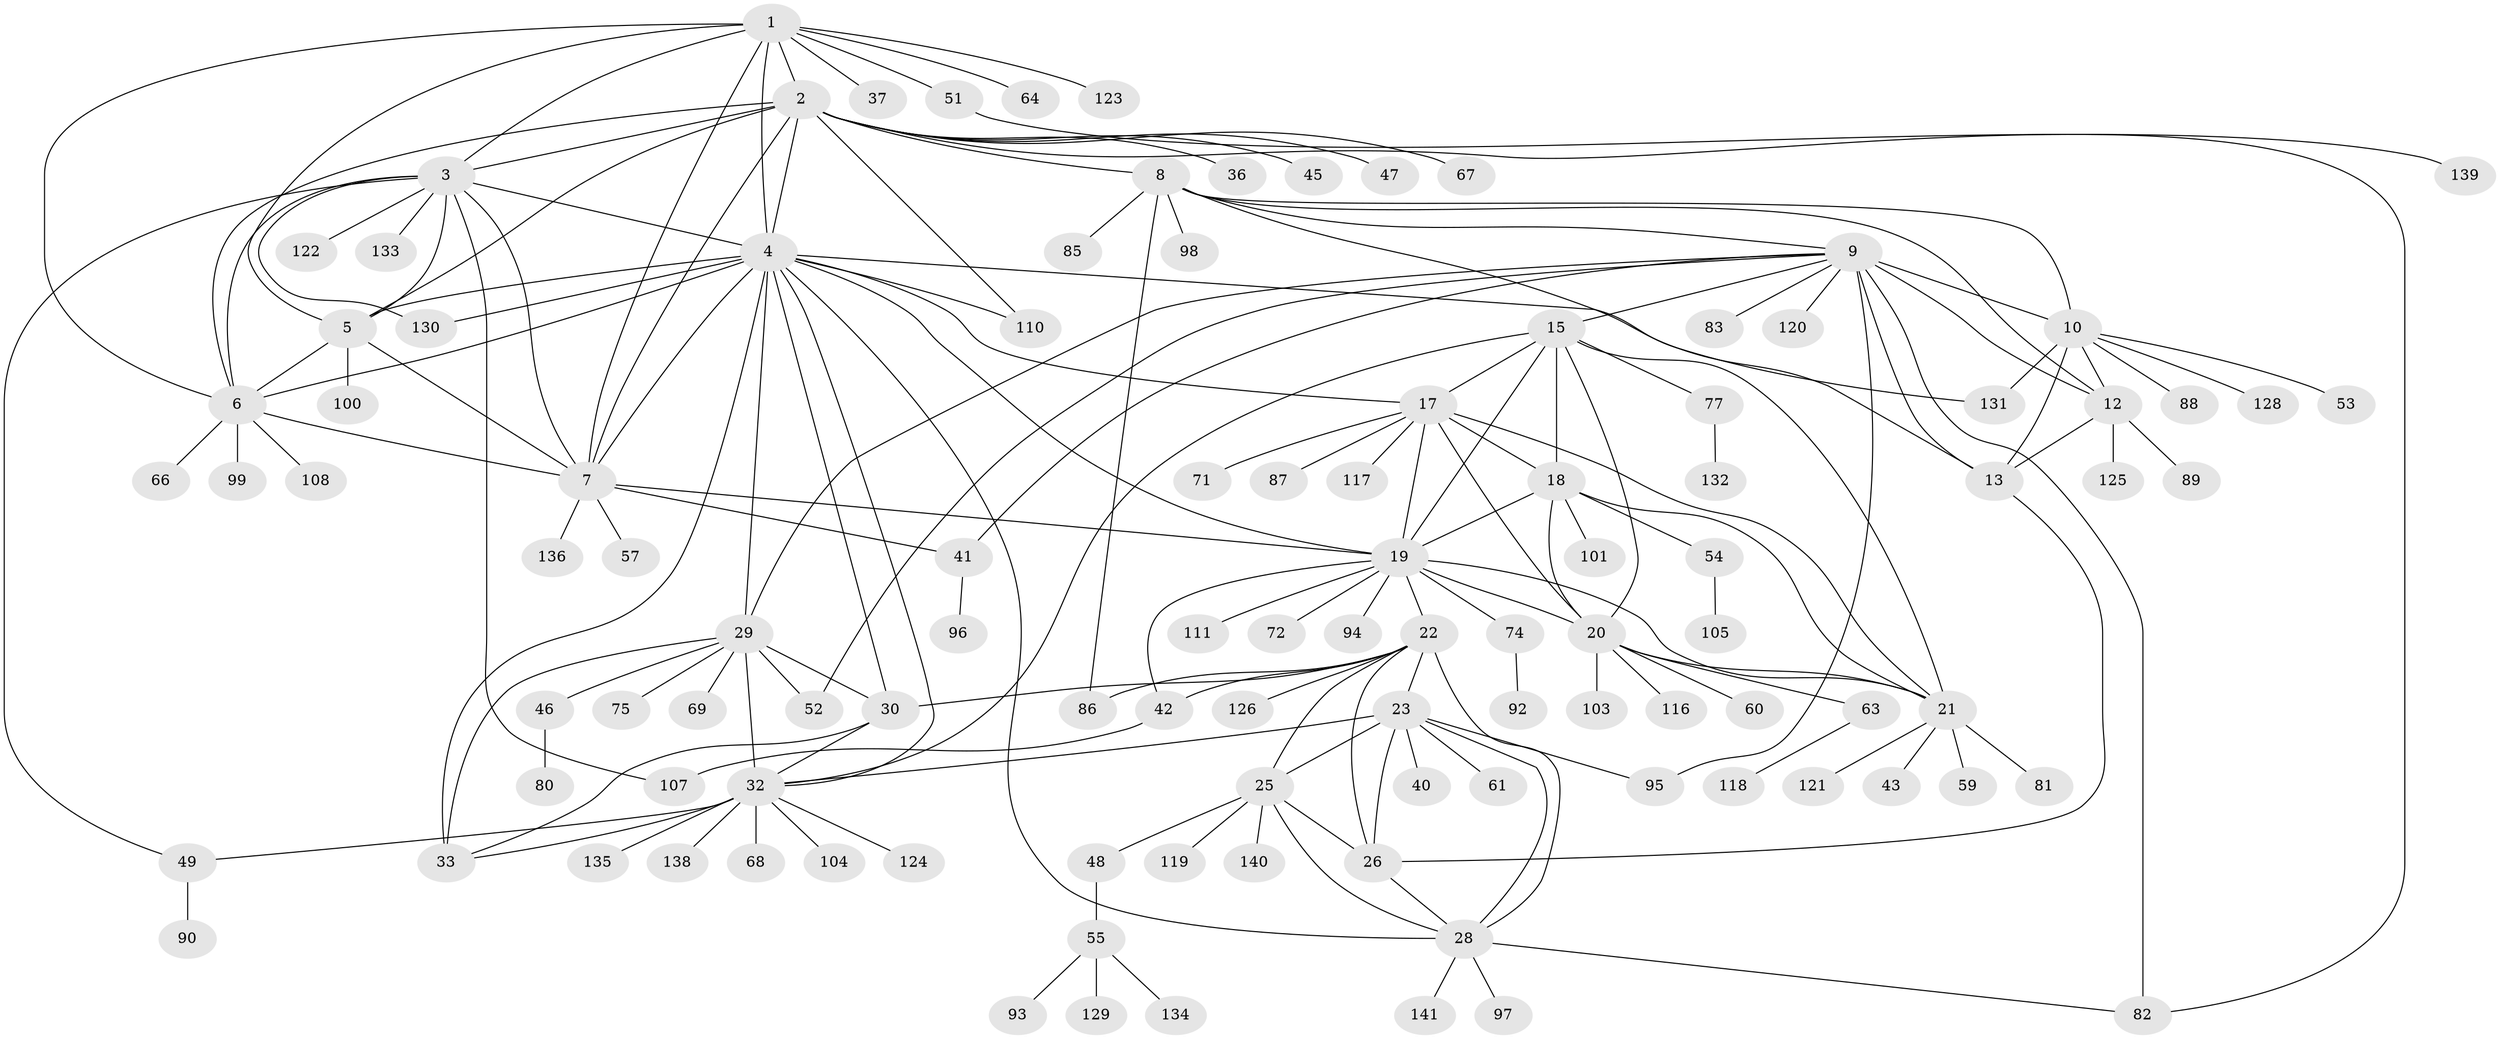 // original degree distribution, {11: 0.03546099290780142, 14: 0.02127659574468085, 12: 0.014184397163120567, 8: 0.03546099290780142, 7: 0.04964539007092199, 10: 0.03546099290780142, 6: 0.02127659574468085, 9: 0.028368794326241134, 15: 0.0070921985815602835, 1: 0.5390070921985816, 2: 0.1702127659574468, 4: 0.02127659574468085, 3: 0.02127659574468085}
// Generated by graph-tools (version 1.1) at 2025/42/03/06/25 10:42:07]
// undirected, 109 vertices, 172 edges
graph export_dot {
graph [start="1"]
  node [color=gray90,style=filled];
  1 [super="+56"];
  2 [super="+137"];
  3 [super="+50"];
  4 [super="+31"];
  5 [super="+39"];
  6 [super="+65"];
  7 [super="+38"];
  8 [super="+91"];
  9 [super="+14"];
  10 [super="+11"];
  12 [super="+106"];
  13 [super="+73"];
  15 [super="+16"];
  17 [super="+70"];
  18 [super="+78"];
  19 [super="+58"];
  20 [super="+62"];
  21 [super="+79"];
  22 [super="+112"];
  23 [super="+24"];
  25 [super="+27"];
  26;
  28 [super="+44"];
  29 [super="+35"];
  30 [super="+115"];
  32 [super="+114"];
  33 [super="+34"];
  36;
  37;
  40;
  41 [super="+109"];
  42 [super="+76"];
  43 [super="+127"];
  45;
  46;
  47;
  48 [super="+102"];
  49;
  51;
  52;
  53;
  54;
  55;
  57;
  59;
  60;
  61;
  63;
  64;
  66;
  67;
  68;
  69;
  71;
  72;
  74;
  75;
  77;
  80;
  81;
  82 [super="+113"];
  83 [super="+84"];
  85;
  86;
  87;
  88;
  89;
  90;
  92;
  93;
  94;
  95;
  96;
  97;
  98;
  99;
  100;
  101;
  103;
  104;
  105;
  107;
  108;
  110;
  111;
  116;
  117;
  118;
  119;
  120;
  121;
  122;
  123;
  124;
  125;
  126;
  128;
  129;
  130;
  131;
  132;
  133;
  134;
  135;
  136;
  138;
  139;
  140;
  141;
  1 -- 2;
  1 -- 3;
  1 -- 4;
  1 -- 5;
  1 -- 6;
  1 -- 7;
  1 -- 37;
  1 -- 51;
  1 -- 64;
  1 -- 123;
  2 -- 3;
  2 -- 4;
  2 -- 5;
  2 -- 6;
  2 -- 7;
  2 -- 8;
  2 -- 36;
  2 -- 45;
  2 -- 47;
  2 -- 67;
  2 -- 110;
  2 -- 82;
  3 -- 4;
  3 -- 5;
  3 -- 6;
  3 -- 7;
  3 -- 49;
  3 -- 107;
  3 -- 122;
  3 -- 130;
  3 -- 133;
  4 -- 5;
  4 -- 6;
  4 -- 7;
  4 -- 28;
  4 -- 32;
  4 -- 33 [weight=2];
  4 -- 130;
  4 -- 131;
  4 -- 110;
  4 -- 17;
  4 -- 19;
  4 -- 29 [weight=2];
  4 -- 30;
  5 -- 6;
  5 -- 7;
  5 -- 100;
  6 -- 7;
  6 -- 66;
  6 -- 99;
  6 -- 108;
  7 -- 19;
  7 -- 41;
  7 -- 136;
  7 -- 57;
  8 -- 9 [weight=2];
  8 -- 10 [weight=2];
  8 -- 12;
  8 -- 13;
  8 -- 85;
  8 -- 86;
  8 -- 98;
  9 -- 10 [weight=4];
  9 -- 12 [weight=2];
  9 -- 13 [weight=2];
  9 -- 41 [weight=2];
  9 -- 15;
  9 -- 82;
  9 -- 83;
  9 -- 52;
  9 -- 120;
  9 -- 29;
  9 -- 95;
  10 -- 12 [weight=2];
  10 -- 13 [weight=2];
  10 -- 88;
  10 -- 128;
  10 -- 131;
  10 -- 53;
  12 -- 13;
  12 -- 89;
  12 -- 125;
  13 -- 26;
  15 -- 17 [weight=2];
  15 -- 18 [weight=2];
  15 -- 19 [weight=2];
  15 -- 20 [weight=2];
  15 -- 21 [weight=2];
  15 -- 77;
  15 -- 32;
  17 -- 18;
  17 -- 19;
  17 -- 20;
  17 -- 21;
  17 -- 71;
  17 -- 87;
  17 -- 117;
  18 -- 19;
  18 -- 20;
  18 -- 21;
  18 -- 54;
  18 -- 101;
  19 -- 20;
  19 -- 21;
  19 -- 22;
  19 -- 42;
  19 -- 72;
  19 -- 74;
  19 -- 94;
  19 -- 111;
  20 -- 21;
  20 -- 60;
  20 -- 103;
  20 -- 116;
  20 -- 63;
  21 -- 43;
  21 -- 59;
  21 -- 81;
  21 -- 121;
  22 -- 23 [weight=2];
  22 -- 25 [weight=2];
  22 -- 26;
  22 -- 28;
  22 -- 42;
  22 -- 86;
  22 -- 126;
  22 -- 30;
  23 -- 25 [weight=4];
  23 -- 26 [weight=2];
  23 -- 28 [weight=2];
  23 -- 32;
  23 -- 40;
  23 -- 61;
  23 -- 95;
  25 -- 26 [weight=2];
  25 -- 28 [weight=2];
  25 -- 48;
  25 -- 119;
  25 -- 140;
  26 -- 28;
  28 -- 97;
  28 -- 141;
  28 -- 82;
  29 -- 30 [weight=2];
  29 -- 32 [weight=2];
  29 -- 33 [weight=4];
  29 -- 46;
  29 -- 52;
  29 -- 69;
  29 -- 75;
  30 -- 32;
  30 -- 33 [weight=2];
  32 -- 33 [weight=2];
  32 -- 49;
  32 -- 68;
  32 -- 104;
  32 -- 124;
  32 -- 135;
  32 -- 138;
  41 -- 96;
  42 -- 107;
  46 -- 80;
  48 -- 55;
  49 -- 90;
  51 -- 139;
  54 -- 105;
  55 -- 93;
  55 -- 129;
  55 -- 134;
  63 -- 118;
  74 -- 92;
  77 -- 132;
}
